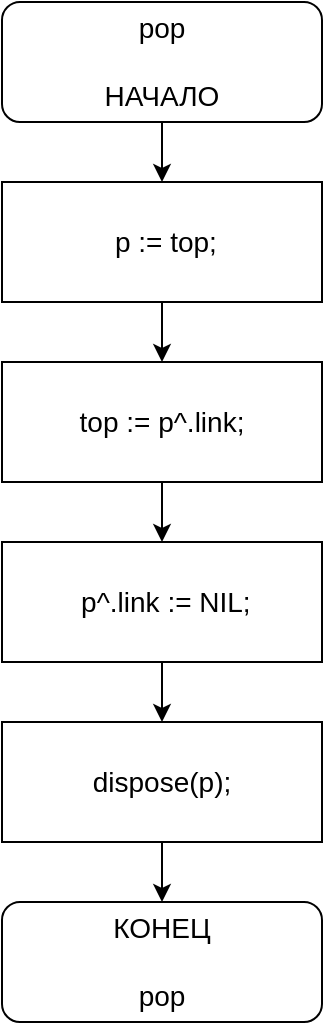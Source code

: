 <mxfile version="14.6.9" type="device"><diagram id="1sI03ViTz8xkQ3xmHLkw" name="Page-1"><mxGraphModel dx="1422" dy="705" grid="1" gridSize="10" guides="1" tooltips="1" connect="1" arrows="1" fold="1" page="1" pageScale="1" pageWidth="827" pageHeight="1169" math="0" shadow="0"><root><mxCell id="0"/><mxCell id="1" parent="0"/><mxCell id="GlBl2nsX7NvLw8KEFx9S-6" style="edgeStyle=orthogonalEdgeStyle;rounded=0;orthogonalLoop=1;jettySize=auto;html=1;exitX=0.5;exitY=1;exitDx=0;exitDy=0;entryX=0.5;entryY=0;entryDx=0;entryDy=0;" parent="1" source="GlBl2nsX7NvLw8KEFx9S-1" target="GlBl2nsX7NvLw8KEFx9S-2" edge="1"><mxGeometry relative="1" as="geometry"/></mxCell><mxCell id="GlBl2nsX7NvLw8KEFx9S-1" value="&lt;font style=&quot;font-size: 14px&quot;&gt;pop&lt;br&gt;&lt;br&gt;НАЧАЛО&lt;br&gt;&lt;/font&gt;" style="rounded=1;whiteSpace=wrap;html=1;" parent="1" vertex="1"><mxGeometry x="360" y="40" width="160" height="60" as="geometry"/></mxCell><mxCell id="GlBl2nsX7NvLw8KEFx9S-7" style="edgeStyle=orthogonalEdgeStyle;rounded=0;orthogonalLoop=1;jettySize=auto;html=1;exitX=0.5;exitY=1;exitDx=0;exitDy=0;entryX=0.5;entryY=0;entryDx=0;entryDy=0;" parent="1" source="GlBl2nsX7NvLw8KEFx9S-2" target="GlBl2nsX7NvLw8KEFx9S-5" edge="1"><mxGeometry relative="1" as="geometry"/></mxCell><mxCell id="GlBl2nsX7NvLw8KEFx9S-2" value="&lt;font style=&quot;font-size: 14px&quot;&gt;&amp;nbsp;p := top;&lt;/font&gt;" style="rounded=0;whiteSpace=wrap;html=1;" parent="1" vertex="1"><mxGeometry x="360" y="130" width="160" height="60" as="geometry"/></mxCell><mxCell id="GlBl2nsX7NvLw8KEFx9S-11" style="edgeStyle=orthogonalEdgeStyle;rounded=0;orthogonalLoop=1;jettySize=auto;html=1;exitX=0.5;exitY=1;exitDx=0;exitDy=0;entryX=0.5;entryY=0;entryDx=0;entryDy=0;" parent="1" source="GlBl2nsX7NvLw8KEFx9S-3" target="GlBl2nsX7NvLw8KEFx9S-10" edge="1"><mxGeometry relative="1" as="geometry"/></mxCell><mxCell id="GlBl2nsX7NvLw8KEFx9S-3" value="&lt;font style=&quot;font-size: 14px&quot;&gt;dispose(p);&lt;/font&gt;" style="rounded=0;whiteSpace=wrap;html=1;" parent="1" vertex="1"><mxGeometry x="360" y="400" width="160" height="60" as="geometry"/></mxCell><mxCell id="GlBl2nsX7NvLw8KEFx9S-9" style="edgeStyle=orthogonalEdgeStyle;rounded=0;orthogonalLoop=1;jettySize=auto;html=1;exitX=0.5;exitY=1;exitDx=0;exitDy=0;entryX=0.5;entryY=0;entryDx=0;entryDy=0;" parent="1" source="GlBl2nsX7NvLw8KEFx9S-4" target="GlBl2nsX7NvLw8KEFx9S-3" edge="1"><mxGeometry relative="1" as="geometry"/></mxCell><mxCell id="GlBl2nsX7NvLw8KEFx9S-4" value="&lt;font style=&quot;font-size: 14px&quot;&gt;&amp;nbsp;p^.link := NIL;&lt;/font&gt;" style="rounded=0;whiteSpace=wrap;html=1;" parent="1" vertex="1"><mxGeometry x="360" y="310" width="160" height="60" as="geometry"/></mxCell><mxCell id="GlBl2nsX7NvLw8KEFx9S-8" style="edgeStyle=orthogonalEdgeStyle;rounded=0;orthogonalLoop=1;jettySize=auto;html=1;exitX=0.5;exitY=1;exitDx=0;exitDy=0;entryX=0.5;entryY=0;entryDx=0;entryDy=0;" parent="1" source="GlBl2nsX7NvLw8KEFx9S-5" target="GlBl2nsX7NvLw8KEFx9S-4" edge="1"><mxGeometry relative="1" as="geometry"/></mxCell><mxCell id="GlBl2nsX7NvLw8KEFx9S-5" value="&lt;font style=&quot;font-size: 14px&quot;&gt;top := p^.link;&lt;/font&gt;" style="rounded=0;whiteSpace=wrap;html=1;" parent="1" vertex="1"><mxGeometry x="360" y="220" width="160" height="60" as="geometry"/></mxCell><mxCell id="GlBl2nsX7NvLw8KEFx9S-10" value="&lt;font style=&quot;font-size: 14px&quot;&gt;КОНЕЦ&lt;br&gt;&lt;br&gt;pop&lt;br&gt;&lt;/font&gt;" style="rounded=1;whiteSpace=wrap;html=1;" parent="1" vertex="1"><mxGeometry x="360" y="490" width="160" height="60" as="geometry"/></mxCell></root></mxGraphModel></diagram></mxfile>